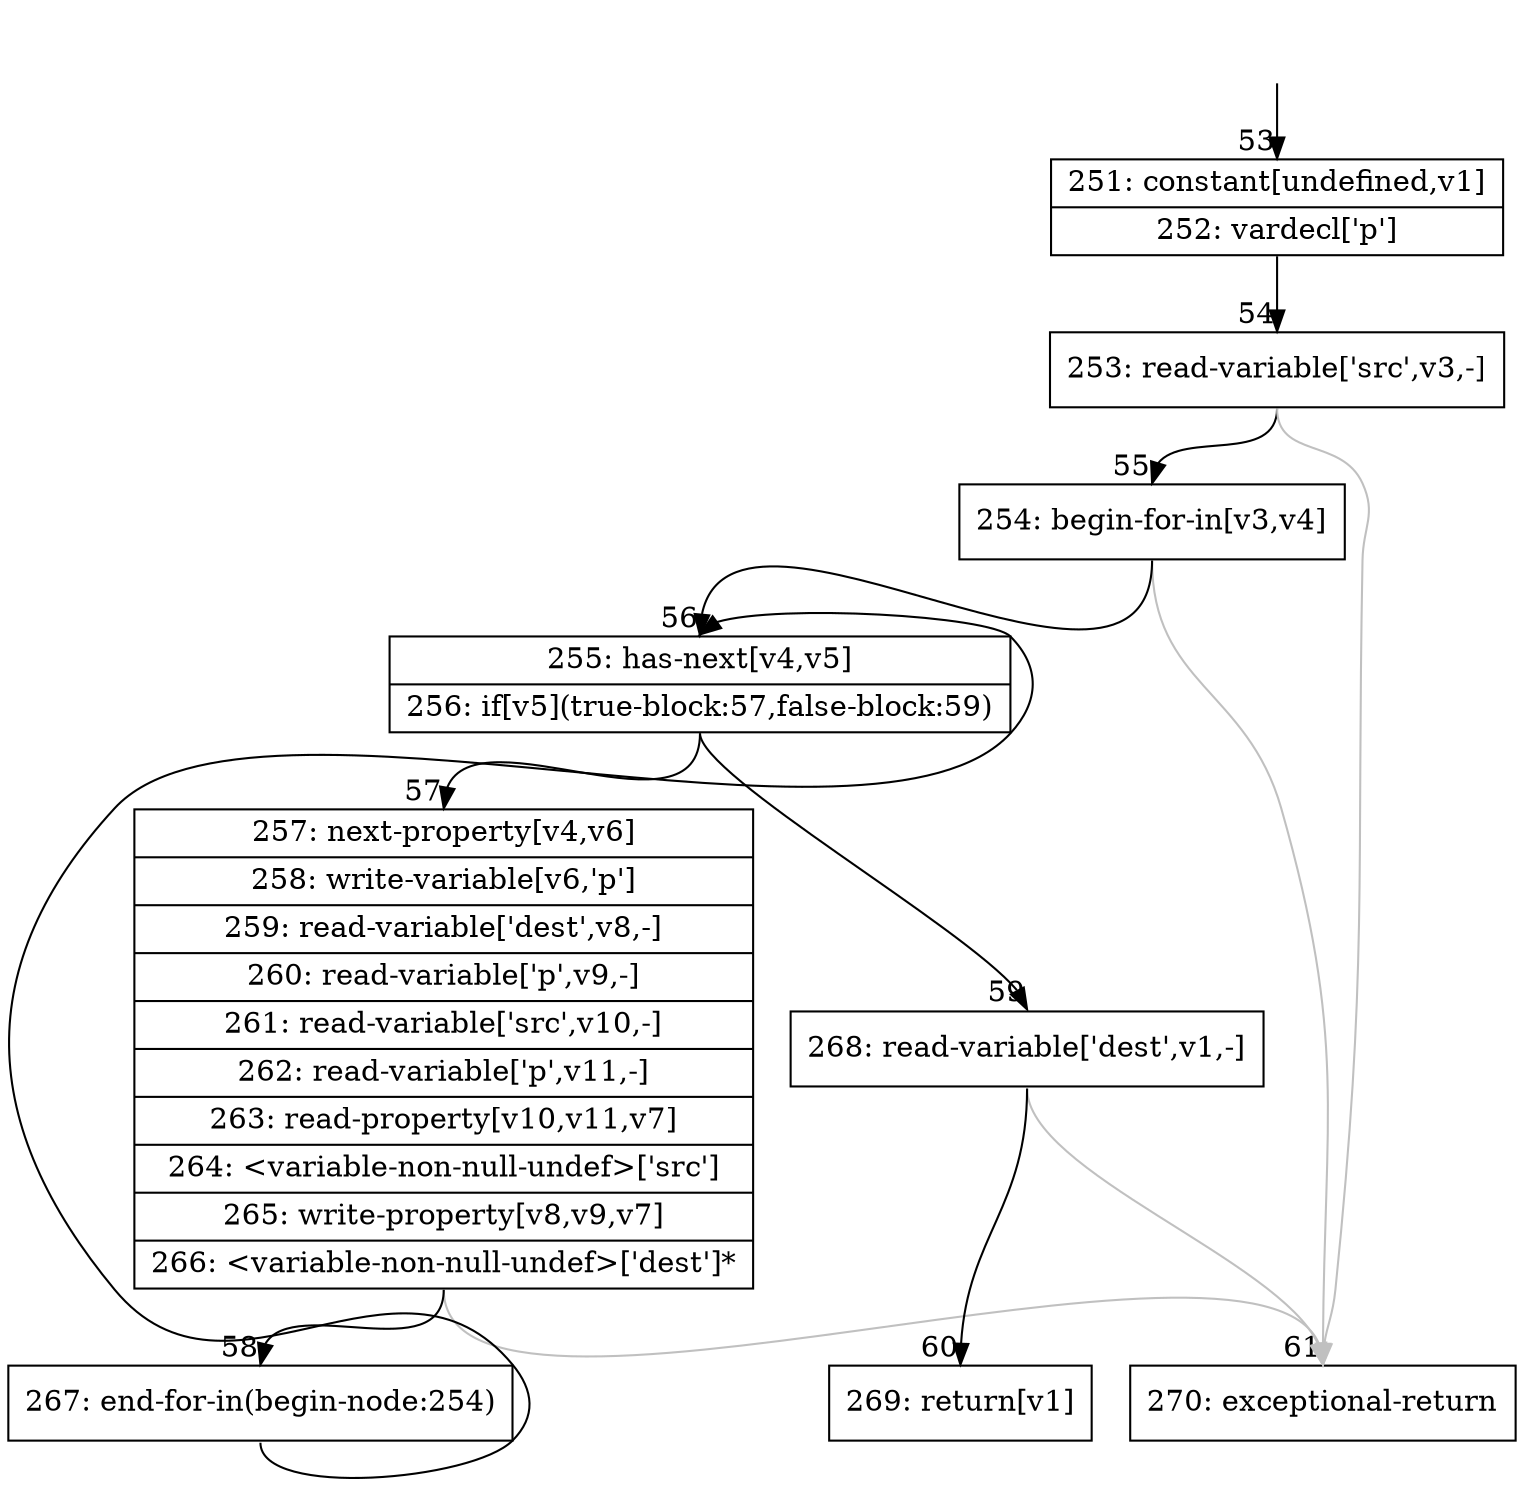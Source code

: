digraph {
rankdir="TD"
BB_entry8[shape=none,label=""];
BB_entry8 -> BB53 [tailport=s, headport=n, headlabel="    53"]
BB53 [shape=record label="{251: constant[undefined,v1]|252: vardecl['p']}" ] 
BB53 -> BB54 [tailport=s, headport=n, headlabel="      54"]
BB54 [shape=record label="{253: read-variable['src',v3,-]}" ] 
BB54 -> BB55 [tailport=s, headport=n, headlabel="      55"]
BB54 -> BB61 [tailport=s, headport=n, color=gray, headlabel="      61"]
BB55 [shape=record label="{254: begin-for-in[v3,v4]}" ] 
BB55 -> BB56 [tailport=s, headport=n, headlabel="      56"]
BB55 -> BB61 [tailport=s, headport=n, color=gray]
BB56 [shape=record label="{255: has-next[v4,v5]|256: if[v5](true-block:57,false-block:59)}" ] 
BB56 -> BB57 [tailport=s, headport=n, headlabel="      57"]
BB56 -> BB59 [tailport=s, headport=n, headlabel="      59"]
BB57 [shape=record label="{257: next-property[v4,v6]|258: write-variable[v6,'p']|259: read-variable['dest',v8,-]|260: read-variable['p',v9,-]|261: read-variable['src',v10,-]|262: read-variable['p',v11,-]|263: read-property[v10,v11,v7]|264: \<variable-non-null-undef\>['src']|265: write-property[v8,v9,v7]|266: \<variable-non-null-undef\>['dest']*}" ] 
BB57 -> BB58 [tailport=s, headport=n, headlabel="      58"]
BB57 -> BB61 [tailport=s, headport=n, color=gray]
BB58 [shape=record label="{267: end-for-in(begin-node:254)}" ] 
BB58 -> BB56 [tailport=s, headport=n]
BB59 [shape=record label="{268: read-variable['dest',v1,-]}" ] 
BB59 -> BB60 [tailport=s, headport=n, headlabel="      60"]
BB59 -> BB61 [tailport=s, headport=n, color=gray]
BB60 [shape=record label="{269: return[v1]}" ] 
BB61 [shape=record label="{270: exceptional-return}" ] 
//#$~ 115
}
